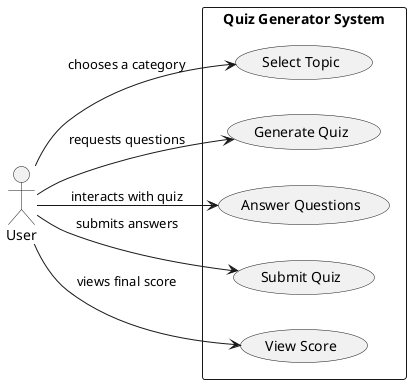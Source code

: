 @startuml UseCaseDiagram
left to right direction

actor "User" as user

rectangle "Quiz Generator System" {
  usecase "Select Topic" as UC_SelectTopic
  usecase "Generate Quiz" as UC_GenerateQuiz
  usecase "Answer Questions" as UC_AnswerQuestions
  usecase "Submit Quiz" as UC_SubmitQuiz
  usecase "View Score" as UC_ViewScore
}

user --> UC_SelectTopic : chooses a category
user --> UC_GenerateQuiz : requests questions
user --> UC_AnswerQuestions : interacts with quiz
user --> UC_SubmitQuiz : submits answers
user --> UC_ViewScore : views final score

@enduml
